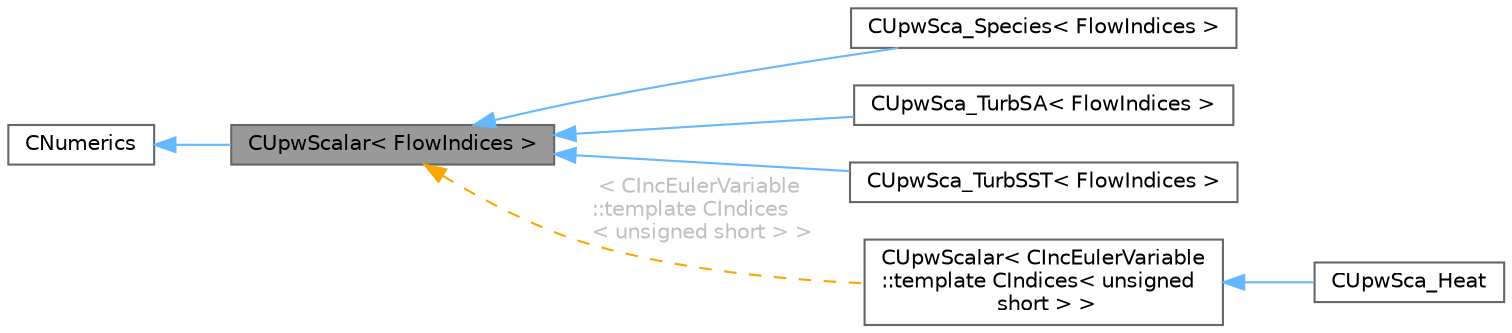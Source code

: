 digraph "CUpwScalar&lt; FlowIndices &gt;"
{
 // LATEX_PDF_SIZE
  bgcolor="transparent";
  edge [fontname=Helvetica,fontsize=10,labelfontname=Helvetica,labelfontsize=10];
  node [fontname=Helvetica,fontsize=10,shape=box,height=0.2,width=0.4];
  rankdir="LR";
  Node1 [id="Node000001",label="CUpwScalar\< FlowIndices \>",height=0.2,width=0.4,color="gray40", fillcolor="grey60", style="filled", fontcolor="black",tooltip="Template class for scalar upwind fluxes between nodes i and j."];
  Node2 -> Node1 [id="edge1_Node000001_Node000002",dir="back",color="steelblue1",style="solid",tooltip=" "];
  Node2 [id="Node000002",label="CNumerics",height=0.2,width=0.4,color="gray40", fillcolor="white", style="filled",URL="$classCNumerics.html",tooltip="Class for defining the numerical methods."];
  Node1 -> Node3 [id="edge2_Node000001_Node000003",dir="back",color="steelblue1",style="solid",tooltip=" "];
  Node3 [id="Node000003",label="CUpwSca_Species\< FlowIndices \>",height=0.2,width=0.4,color="gray40", fillcolor="white", style="filled",URL="$classCUpwSca__Species.html",tooltip="Class for doing a scalar upwind solver for the species transport equations."];
  Node1 -> Node4 [id="edge3_Node000001_Node000004",dir="back",color="steelblue1",style="solid",tooltip=" "];
  Node4 [id="Node000004",label="CUpwSca_TurbSA\< FlowIndices \>",height=0.2,width=0.4,color="gray40", fillcolor="white", style="filled",URL="$classCUpwSca__TurbSA.html",tooltip="Class for doing a scalar upwind solver for the Spalar-Allmaras turbulence model equations."];
  Node1 -> Node5 [id="edge4_Node000001_Node000005",dir="back",color="steelblue1",style="solid",tooltip=" "];
  Node5 [id="Node000005",label="CUpwSca_TurbSST\< FlowIndices \>",height=0.2,width=0.4,color="gray40", fillcolor="white", style="filled",URL="$classCUpwSca__TurbSST.html",tooltip="Class for doing a scalar upwind solver for the Menter SST turbulence model equations."];
  Node1 -> Node6 [id="edge5_Node000001_Node000006",dir="back",color="orange",style="dashed",tooltip=" ",label=" \< CIncEulerVariable\l::template CIndices\l\< unsigned short \> \>",fontcolor="grey" ];
  Node6 [id="Node000006",label="CUpwScalar\< CIncEulerVariable\l::template CIndices\< unsigned\l short \> \>",height=0.2,width=0.4,color="gray40", fillcolor="white", style="filled",URL="$classCUpwScalar.html",tooltip=" "];
  Node6 -> Node7 [id="edge6_Node000006_Node000007",dir="back",color="steelblue1",style="solid",tooltip=" "];
  Node7 [id="Node000007",label="CUpwSca_Heat",height=0.2,width=0.4,color="gray40", fillcolor="white", style="filled",URL="$classCUpwSca__Heat.html",tooltip="Class for doing a scalar upwind solver for the heat convection equation."];
}
